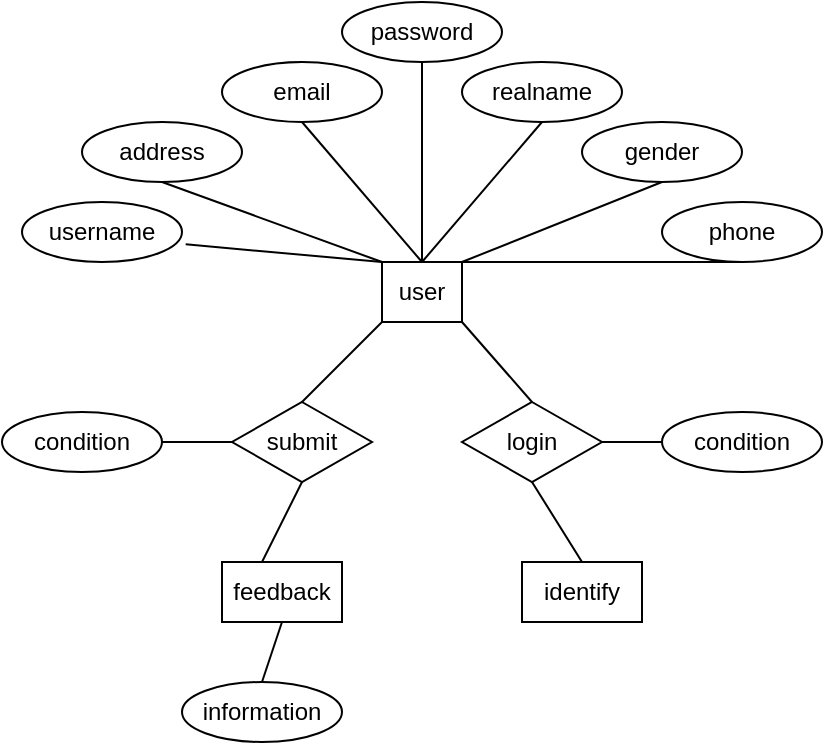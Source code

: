 <mxfile version="25.0.3">
  <diagram id="R2lEEEUBdFMjLlhIrx00" name="Page-1">
    <mxGraphModel dx="564" dy="816" grid="1" gridSize="10" guides="1" tooltips="1" connect="1" arrows="1" fold="1" page="1" pageScale="1" pageWidth="850" pageHeight="1100" math="0" shadow="0" extFonts="Permanent Marker^https://fonts.googleapis.com/css?family=Permanent+Marker">
      <root>
        <mxCell id="0" />
        <mxCell id="1" parent="0" />
        <mxCell id="0mJJ9f4tZwPSxCGRV_Xk-2" value="username" style="ellipse;whiteSpace=wrap;html=1;" vertex="1" parent="1">
          <mxGeometry x="210" y="250" width="80" height="30" as="geometry" />
        </mxCell>
        <mxCell id="0mJJ9f4tZwPSxCGRV_Xk-3" value="realname" style="ellipse;whiteSpace=wrap;html=1;" vertex="1" parent="1">
          <mxGeometry x="430" y="180" width="80" height="30" as="geometry" />
        </mxCell>
        <mxCell id="0mJJ9f4tZwPSxCGRV_Xk-4" value="gender" style="ellipse;whiteSpace=wrap;html=1;" vertex="1" parent="1">
          <mxGeometry x="490" y="210" width="80" height="30" as="geometry" />
        </mxCell>
        <mxCell id="0mJJ9f4tZwPSxCGRV_Xk-6" value="address" style="ellipse;whiteSpace=wrap;html=1;" vertex="1" parent="1">
          <mxGeometry x="240" y="210" width="80" height="30" as="geometry" />
        </mxCell>
        <mxCell id="0mJJ9f4tZwPSxCGRV_Xk-7" value="password" style="ellipse;whiteSpace=wrap;html=1;" vertex="1" parent="1">
          <mxGeometry x="370" y="150" width="80" height="30" as="geometry" />
        </mxCell>
        <mxCell id="0mJJ9f4tZwPSxCGRV_Xk-8" value="email" style="ellipse;whiteSpace=wrap;html=1;" vertex="1" parent="1">
          <mxGeometry x="310" y="180" width="80" height="30" as="geometry" />
        </mxCell>
        <mxCell id="0mJJ9f4tZwPSxCGRV_Xk-9" value="phone" style="ellipse;whiteSpace=wrap;html=1;" vertex="1" parent="1">
          <mxGeometry x="530" y="250" width="80" height="30" as="geometry" />
        </mxCell>
        <mxCell id="0mJJ9f4tZwPSxCGRV_Xk-22" value="" style="endArrow=none;html=1;rounded=0;entryX=0.5;entryY=1;entryDx=0;entryDy=0;" edge="1" parent="1" target="0mJJ9f4tZwPSxCGRV_Xk-7">
          <mxGeometry width="50" height="50" relative="1" as="geometry">
            <mxPoint x="410" y="280" as="sourcePoint" />
            <mxPoint x="460" y="230" as="targetPoint" />
          </mxGeometry>
        </mxCell>
        <mxCell id="0mJJ9f4tZwPSxCGRV_Xk-23" value="" style="endArrow=none;html=1;rounded=0;entryX=0.5;entryY=1;entryDx=0;entryDy=0;" edge="1" parent="1" target="0mJJ9f4tZwPSxCGRV_Xk-3">
          <mxGeometry width="50" height="50" relative="1" as="geometry">
            <mxPoint x="410" y="280" as="sourcePoint" />
            <mxPoint x="460" y="230" as="targetPoint" />
          </mxGeometry>
        </mxCell>
        <mxCell id="0mJJ9f4tZwPSxCGRV_Xk-24" value="" style="endArrow=none;html=1;rounded=0;entryX=0.5;entryY=1;entryDx=0;entryDy=0;" edge="1" parent="1" target="0mJJ9f4tZwPSxCGRV_Xk-8">
          <mxGeometry width="50" height="50" relative="1" as="geometry">
            <mxPoint x="410" y="280" as="sourcePoint" />
            <mxPoint x="460" y="230" as="targetPoint" />
          </mxGeometry>
        </mxCell>
        <mxCell id="0mJJ9f4tZwPSxCGRV_Xk-25" value="" style="endArrow=none;html=1;rounded=0;entryX=0;entryY=0;entryDx=0;entryDy=0;" edge="1" parent="1" target="0mJJ9f4tZwPSxCGRV_Xk-1">
          <mxGeometry width="50" height="50" relative="1" as="geometry">
            <mxPoint x="280" y="240" as="sourcePoint" />
            <mxPoint x="330" y="190" as="targetPoint" />
          </mxGeometry>
        </mxCell>
        <mxCell id="0mJJ9f4tZwPSxCGRV_Xk-26" value="" style="endArrow=none;html=1;rounded=0;exitX=1;exitY=0;exitDx=0;exitDy=0;entryX=0.5;entryY=1;entryDx=0;entryDy=0;" edge="1" parent="1" source="0mJJ9f4tZwPSxCGRV_Xk-1" target="0mJJ9f4tZwPSxCGRV_Xk-4">
          <mxGeometry width="50" height="50" relative="1" as="geometry">
            <mxPoint x="440" y="280" as="sourcePoint" />
            <mxPoint x="490" y="230" as="targetPoint" />
          </mxGeometry>
        </mxCell>
        <mxCell id="0mJJ9f4tZwPSxCGRV_Xk-27" value="" style="endArrow=none;html=1;rounded=0;entryX=0.5;entryY=1;entryDx=0;entryDy=0;exitX=1;exitY=0;exitDx=0;exitDy=0;" edge="1" parent="1" source="0mJJ9f4tZwPSxCGRV_Xk-1" target="0mJJ9f4tZwPSxCGRV_Xk-9">
          <mxGeometry width="50" height="50" relative="1" as="geometry">
            <mxPoint x="430" y="300" as="sourcePoint" />
            <mxPoint x="480" y="250" as="targetPoint" />
          </mxGeometry>
        </mxCell>
        <mxCell id="0mJJ9f4tZwPSxCGRV_Xk-28" value="" style="endArrow=none;html=1;rounded=0;exitX=1.023;exitY=0.705;exitDx=0;exitDy=0;exitPerimeter=0;entryX=0;entryY=0;entryDx=0;entryDy=0;" edge="1" parent="1" source="0mJJ9f4tZwPSxCGRV_Xk-2" target="0mJJ9f4tZwPSxCGRV_Xk-1">
          <mxGeometry width="50" height="50" relative="1" as="geometry">
            <mxPoint x="340" y="350" as="sourcePoint" />
            <mxPoint x="390" y="300" as="targetPoint" />
          </mxGeometry>
        </mxCell>
        <mxCell id="0mJJ9f4tZwPSxCGRV_Xk-30" value="" style="endArrow=none;html=1;rounded=0;entryX=0.5;entryY=1;entryDx=0;entryDy=0;" edge="1" parent="1" target="0mJJ9f4tZwPSxCGRV_Xk-1">
          <mxGeometry width="50" height="50" relative="1" as="geometry">
            <mxPoint x="430" y="300" as="sourcePoint" />
            <mxPoint x="570" y="280" as="targetPoint" />
          </mxGeometry>
        </mxCell>
        <mxCell id="0mJJ9f4tZwPSxCGRV_Xk-1" value="user" style="rounded=0;whiteSpace=wrap;html=1;" vertex="1" parent="1">
          <mxGeometry x="390" y="280" width="40" height="30" as="geometry" />
        </mxCell>
        <mxCell id="0mJJ9f4tZwPSxCGRV_Xk-31" value="identify" style="whiteSpace=wrap;html=1;" vertex="1" parent="1">
          <mxGeometry x="460" y="430" width="60" height="30" as="geometry" />
        </mxCell>
        <mxCell id="0mJJ9f4tZwPSxCGRV_Xk-32" value="feedback" style="whiteSpace=wrap;html=1;" vertex="1" parent="1">
          <mxGeometry x="310" y="430" width="60" height="30" as="geometry" />
        </mxCell>
        <mxCell id="0mJJ9f4tZwPSxCGRV_Xk-34" value="information" style="ellipse;whiteSpace=wrap;html=1;" vertex="1" parent="1">
          <mxGeometry x="290" y="490" width="80" height="30" as="geometry" />
        </mxCell>
        <mxCell id="0mJJ9f4tZwPSxCGRV_Xk-35" value="" style="endArrow=none;html=1;rounded=0;entryX=0.5;entryY=1;entryDx=0;entryDy=0;" edge="1" parent="1" target="0mJJ9f4tZwPSxCGRV_Xk-32">
          <mxGeometry width="50" height="50" relative="1" as="geometry">
            <mxPoint x="330" y="490" as="sourcePoint" />
            <mxPoint x="380" y="450" as="targetPoint" />
          </mxGeometry>
        </mxCell>
        <mxCell id="0mJJ9f4tZwPSxCGRV_Xk-36" value="submit" style="rhombus;whiteSpace=wrap;html=1;" vertex="1" parent="1">
          <mxGeometry x="315" y="350" width="70" height="40" as="geometry" />
        </mxCell>
        <mxCell id="0mJJ9f4tZwPSxCGRV_Xk-37" value="" style="endArrow=none;html=1;rounded=0;entryX=0;entryY=1;entryDx=0;entryDy=0;" edge="1" parent="1" target="0mJJ9f4tZwPSxCGRV_Xk-1">
          <mxGeometry width="50" height="50" relative="1" as="geometry">
            <mxPoint x="350" y="350" as="sourcePoint" />
            <mxPoint x="400" y="300" as="targetPoint" />
          </mxGeometry>
        </mxCell>
        <mxCell id="0mJJ9f4tZwPSxCGRV_Xk-38" value="" style="endArrow=none;html=1;rounded=0;entryX=0.5;entryY=1;entryDx=0;entryDy=0;" edge="1" parent="1" target="0mJJ9f4tZwPSxCGRV_Xk-36">
          <mxGeometry width="50" height="50" relative="1" as="geometry">
            <mxPoint x="330" y="430" as="sourcePoint" />
            <mxPoint x="380" y="380" as="targetPoint" />
          </mxGeometry>
        </mxCell>
        <mxCell id="0mJJ9f4tZwPSxCGRV_Xk-40" value="login" style="rhombus;whiteSpace=wrap;html=1;" vertex="1" parent="1">
          <mxGeometry x="430" y="350" width="70" height="40" as="geometry" />
        </mxCell>
        <mxCell id="0mJJ9f4tZwPSxCGRV_Xk-41" value="" style="endArrow=none;html=1;rounded=0;exitX=0.5;exitY=1;exitDx=0;exitDy=0;entryX=0.5;entryY=0;entryDx=0;entryDy=0;" edge="1" parent="1" source="0mJJ9f4tZwPSxCGRV_Xk-40" target="0mJJ9f4tZwPSxCGRV_Xk-31">
          <mxGeometry width="50" height="50" relative="1" as="geometry">
            <mxPoint x="500" y="390" as="sourcePoint" />
            <mxPoint x="585" y="360" as="targetPoint" />
          </mxGeometry>
        </mxCell>
        <mxCell id="0mJJ9f4tZwPSxCGRV_Xk-42" value="" style="endArrow=none;html=1;rounded=0;entryX=0.5;entryY=0;entryDx=0;entryDy=0;" edge="1" parent="1" target="0mJJ9f4tZwPSxCGRV_Xk-40">
          <mxGeometry width="50" height="50" relative="1" as="geometry">
            <mxPoint x="430" y="310" as="sourcePoint" />
            <mxPoint x="480" y="260" as="targetPoint" />
          </mxGeometry>
        </mxCell>
        <mxCell id="0mJJ9f4tZwPSxCGRV_Xk-44" value="condition" style="ellipse;whiteSpace=wrap;html=1;" vertex="1" parent="1">
          <mxGeometry x="530" y="355" width="80" height="30" as="geometry" />
        </mxCell>
        <mxCell id="0mJJ9f4tZwPSxCGRV_Xk-45" value="condition" style="ellipse;whiteSpace=wrap;html=1;" vertex="1" parent="1">
          <mxGeometry x="200" y="355" width="80" height="30" as="geometry" />
        </mxCell>
        <mxCell id="0mJJ9f4tZwPSxCGRV_Xk-47" value="" style="endArrow=none;html=1;rounded=0;exitX=1;exitY=0.5;exitDx=0;exitDy=0;entryX=0;entryY=0.5;entryDx=0;entryDy=0;" edge="1" parent="1" source="0mJJ9f4tZwPSxCGRV_Xk-40" target="0mJJ9f4tZwPSxCGRV_Xk-44">
          <mxGeometry width="50" height="50" relative="1" as="geometry">
            <mxPoint x="500" y="360" as="sourcePoint" />
            <mxPoint x="550" y="310" as="targetPoint" />
          </mxGeometry>
        </mxCell>
        <mxCell id="0mJJ9f4tZwPSxCGRV_Xk-48" value="" style="endArrow=none;html=1;rounded=0;exitX=1;exitY=0.5;exitDx=0;exitDy=0;" edge="1" parent="1" source="0mJJ9f4tZwPSxCGRV_Xk-45">
          <mxGeometry width="50" height="50" relative="1" as="geometry">
            <mxPoint x="265" y="420" as="sourcePoint" />
            <mxPoint x="315" y="370" as="targetPoint" />
          </mxGeometry>
        </mxCell>
      </root>
    </mxGraphModel>
  </diagram>
</mxfile>
